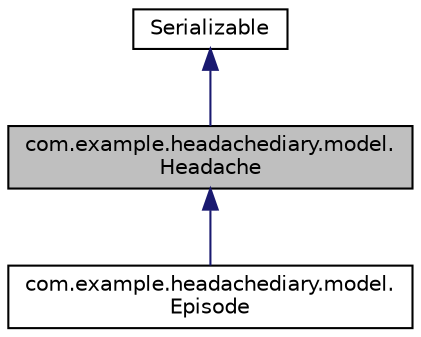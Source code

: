 digraph "com.example.headachediary.model.Headache"
{
 // LATEX_PDF_SIZE
  edge [fontname="Helvetica",fontsize="10",labelfontname="Helvetica",labelfontsize="10"];
  node [fontname="Helvetica",fontsize="10",shape=record];
  Node1 [label="com.example.headachediary.model.\lHeadache",height=0.2,width=0.4,color="black", fillcolor="grey75", style="filled", fontcolor="black",tooltip=" "];
  Node2 -> Node1 [dir="back",color="midnightblue",fontsize="10",style="solid",fontname="Helvetica"];
  Node2 [label="Serializable",height=0.2,width=0.4,color="black", fillcolor="white", style="filled",tooltip=" "];
  Node1 -> Node3 [dir="back",color="midnightblue",fontsize="10",style="solid",fontname="Helvetica"];
  Node3 [label="com.example.headachediary.model.\lEpisode",height=0.2,width=0.4,color="black", fillcolor="white", style="filled",URL="$classcom_1_1example_1_1headachediary_1_1model_1_1_episode.html",tooltip=" "];
}
